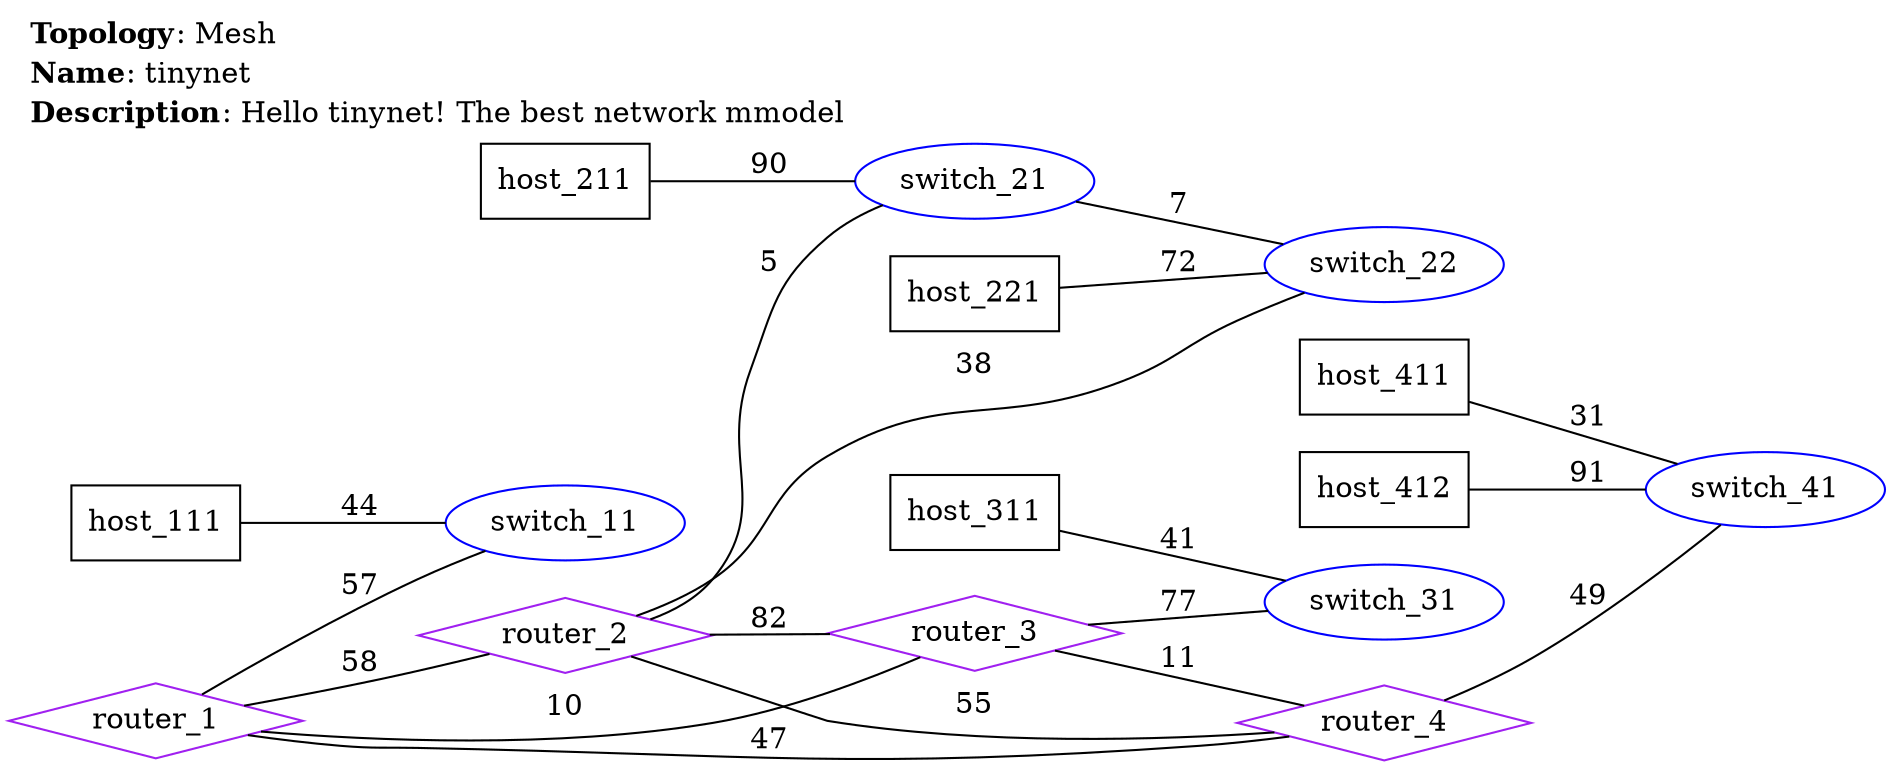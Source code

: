 graph tinynet {
    rankdir=LR;
    labelloc=top;
    labeljust=left;
    label=<
    <TABLE BORDER="0" CELLBORDER="0" CELLSPACING="0">
        <TR><TD ALIGN="LEFT"><B>Topology</B>: Mesh</TD></TR>
        <TR><TD ALIGN="LEFT"><B>Name</B>: tinynet</TD></TR>
        <TR><TD ALIGN="LEFT"><B>Description</B>: Hello tinynet! The best network mmodel</TD></TR>
    </TABLE>
    >;
    "router_1" [shape=diamond, color=purple, label="router_1"];
    "router_2" [shape=diamond, color=purple, label="router_2"];
    "router_3" [shape=diamond, color=purple, label="router_3"];
    "router_4" [shape=diamond, color=purple, label="router_4"];
    "switch_11" [shape=ellipse, color=blue, label="switch_11"];
    "switch_21" [shape=ellipse, color=blue, label="switch_21"];
    "switch_22" [shape=ellipse, color=blue, label="switch_22"];
    "switch_31" [shape=ellipse, color=blue, label="switch_31"];
    "switch_41" [shape=ellipse, color=blue, label="switch_41"];
    "host_111" [shape=box, color=black, label="host_111"];
    "host_211" [shape=box, color=black, label="host_211"];
    "host_221" [shape=box, color=black, label="host_221"];
    "host_311" [shape=box, color=black, label="host_311"];
    "host_411" [shape=box, color=black, label="host_411"];
    "host_412" [shape=box, color=black, label="host_412"];
    "router_1" -- "router_2" [label="58"];
    "router_1" -- "router_3" [label="10"];
    "router_1" -- "router_4" [label="47"];
    "router_1" -- "switch_11" [label="57"];
    "router_2" -- "router_3" [label="82"];
    "router_2" -- "router_4" [label="55"];
    "router_2" -- "switch_21" [label="5"];
    "router_2" -- "switch_22" [label="38"];
    "router_3" -- "router_4" [label="11"];
    "router_3" -- "switch_31" [label="77"];
    "router_4" -- "switch_41" [label="49"];
    "switch_21" -- "switch_22" [label="7"];
    "host_111" -- "switch_11" [label="44"];
    "host_211" -- "switch_21" [label="90"];
    "host_221" -- "switch_22" [label="72"];
    "host_311" -- "switch_31" [label="41"];
    "host_411" -- "switch_41" [label="31"];
    "host_412" -- "switch_41" [label="91"];
}
